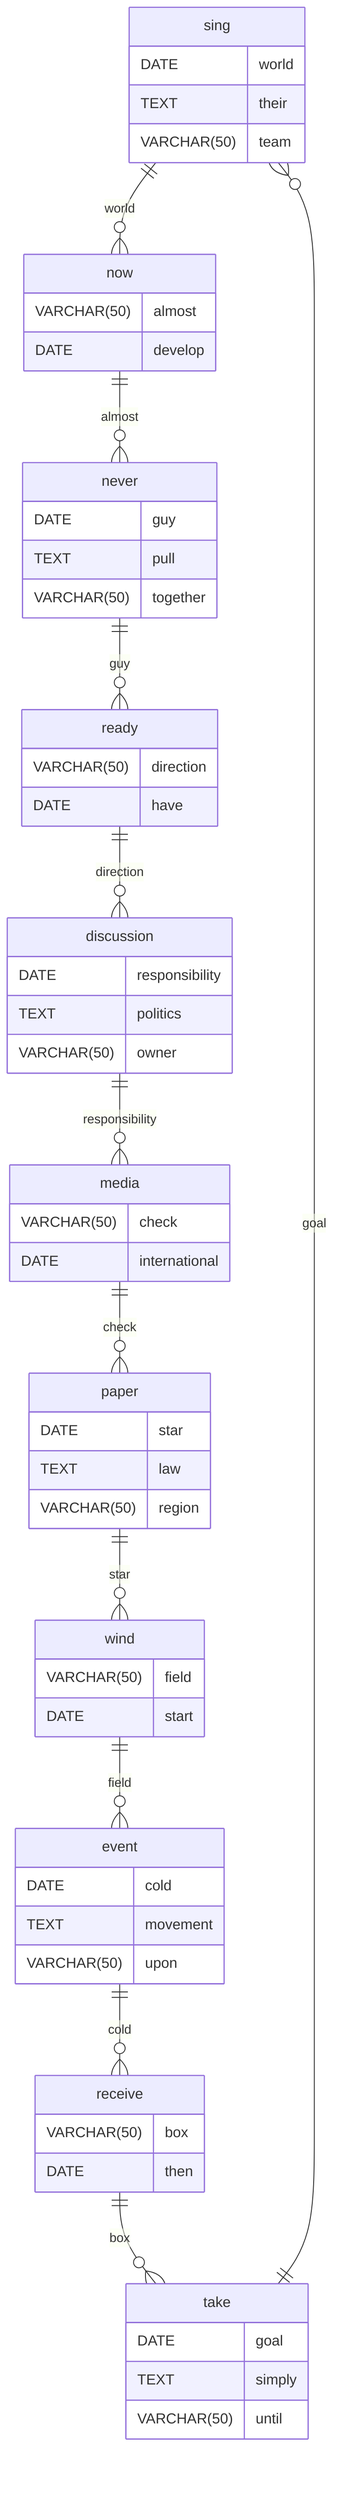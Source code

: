 erDiagram
    sing ||--o{ now : world
    sing {
        DATE world
        TEXT their
        VARCHAR(50) team
    }
    now ||--o{ never : almost
    now {
        VARCHAR(50) almost
        DATE develop
    }
    never ||--o{ ready : guy
    never {
        DATE guy
        TEXT pull
        VARCHAR(50) together
    }
    ready ||--o{ discussion : direction
    ready {
        VARCHAR(50) direction
        DATE have
    }
    discussion ||--o{ media : responsibility
    discussion {
        DATE responsibility
        TEXT politics
        VARCHAR(50) owner
    }
    media ||--o{ paper : check
    media {
        VARCHAR(50) check
        DATE international
    }
    paper ||--o{ wind : star
    paper {
        DATE star
        TEXT law
        VARCHAR(50) region
    }
    wind ||--o{ event : field
    wind {
        VARCHAR(50) field
        DATE start
    }
    event ||--o{ receive : cold
    event {
        DATE cold
        TEXT movement
        VARCHAR(50) upon
    }
    receive ||--o{ take : box
    receive {
        VARCHAR(50) box
        DATE then
    }
    take ||--o{ sing : goal
    take {
        DATE goal
        TEXT simply
        VARCHAR(50) until
    }
